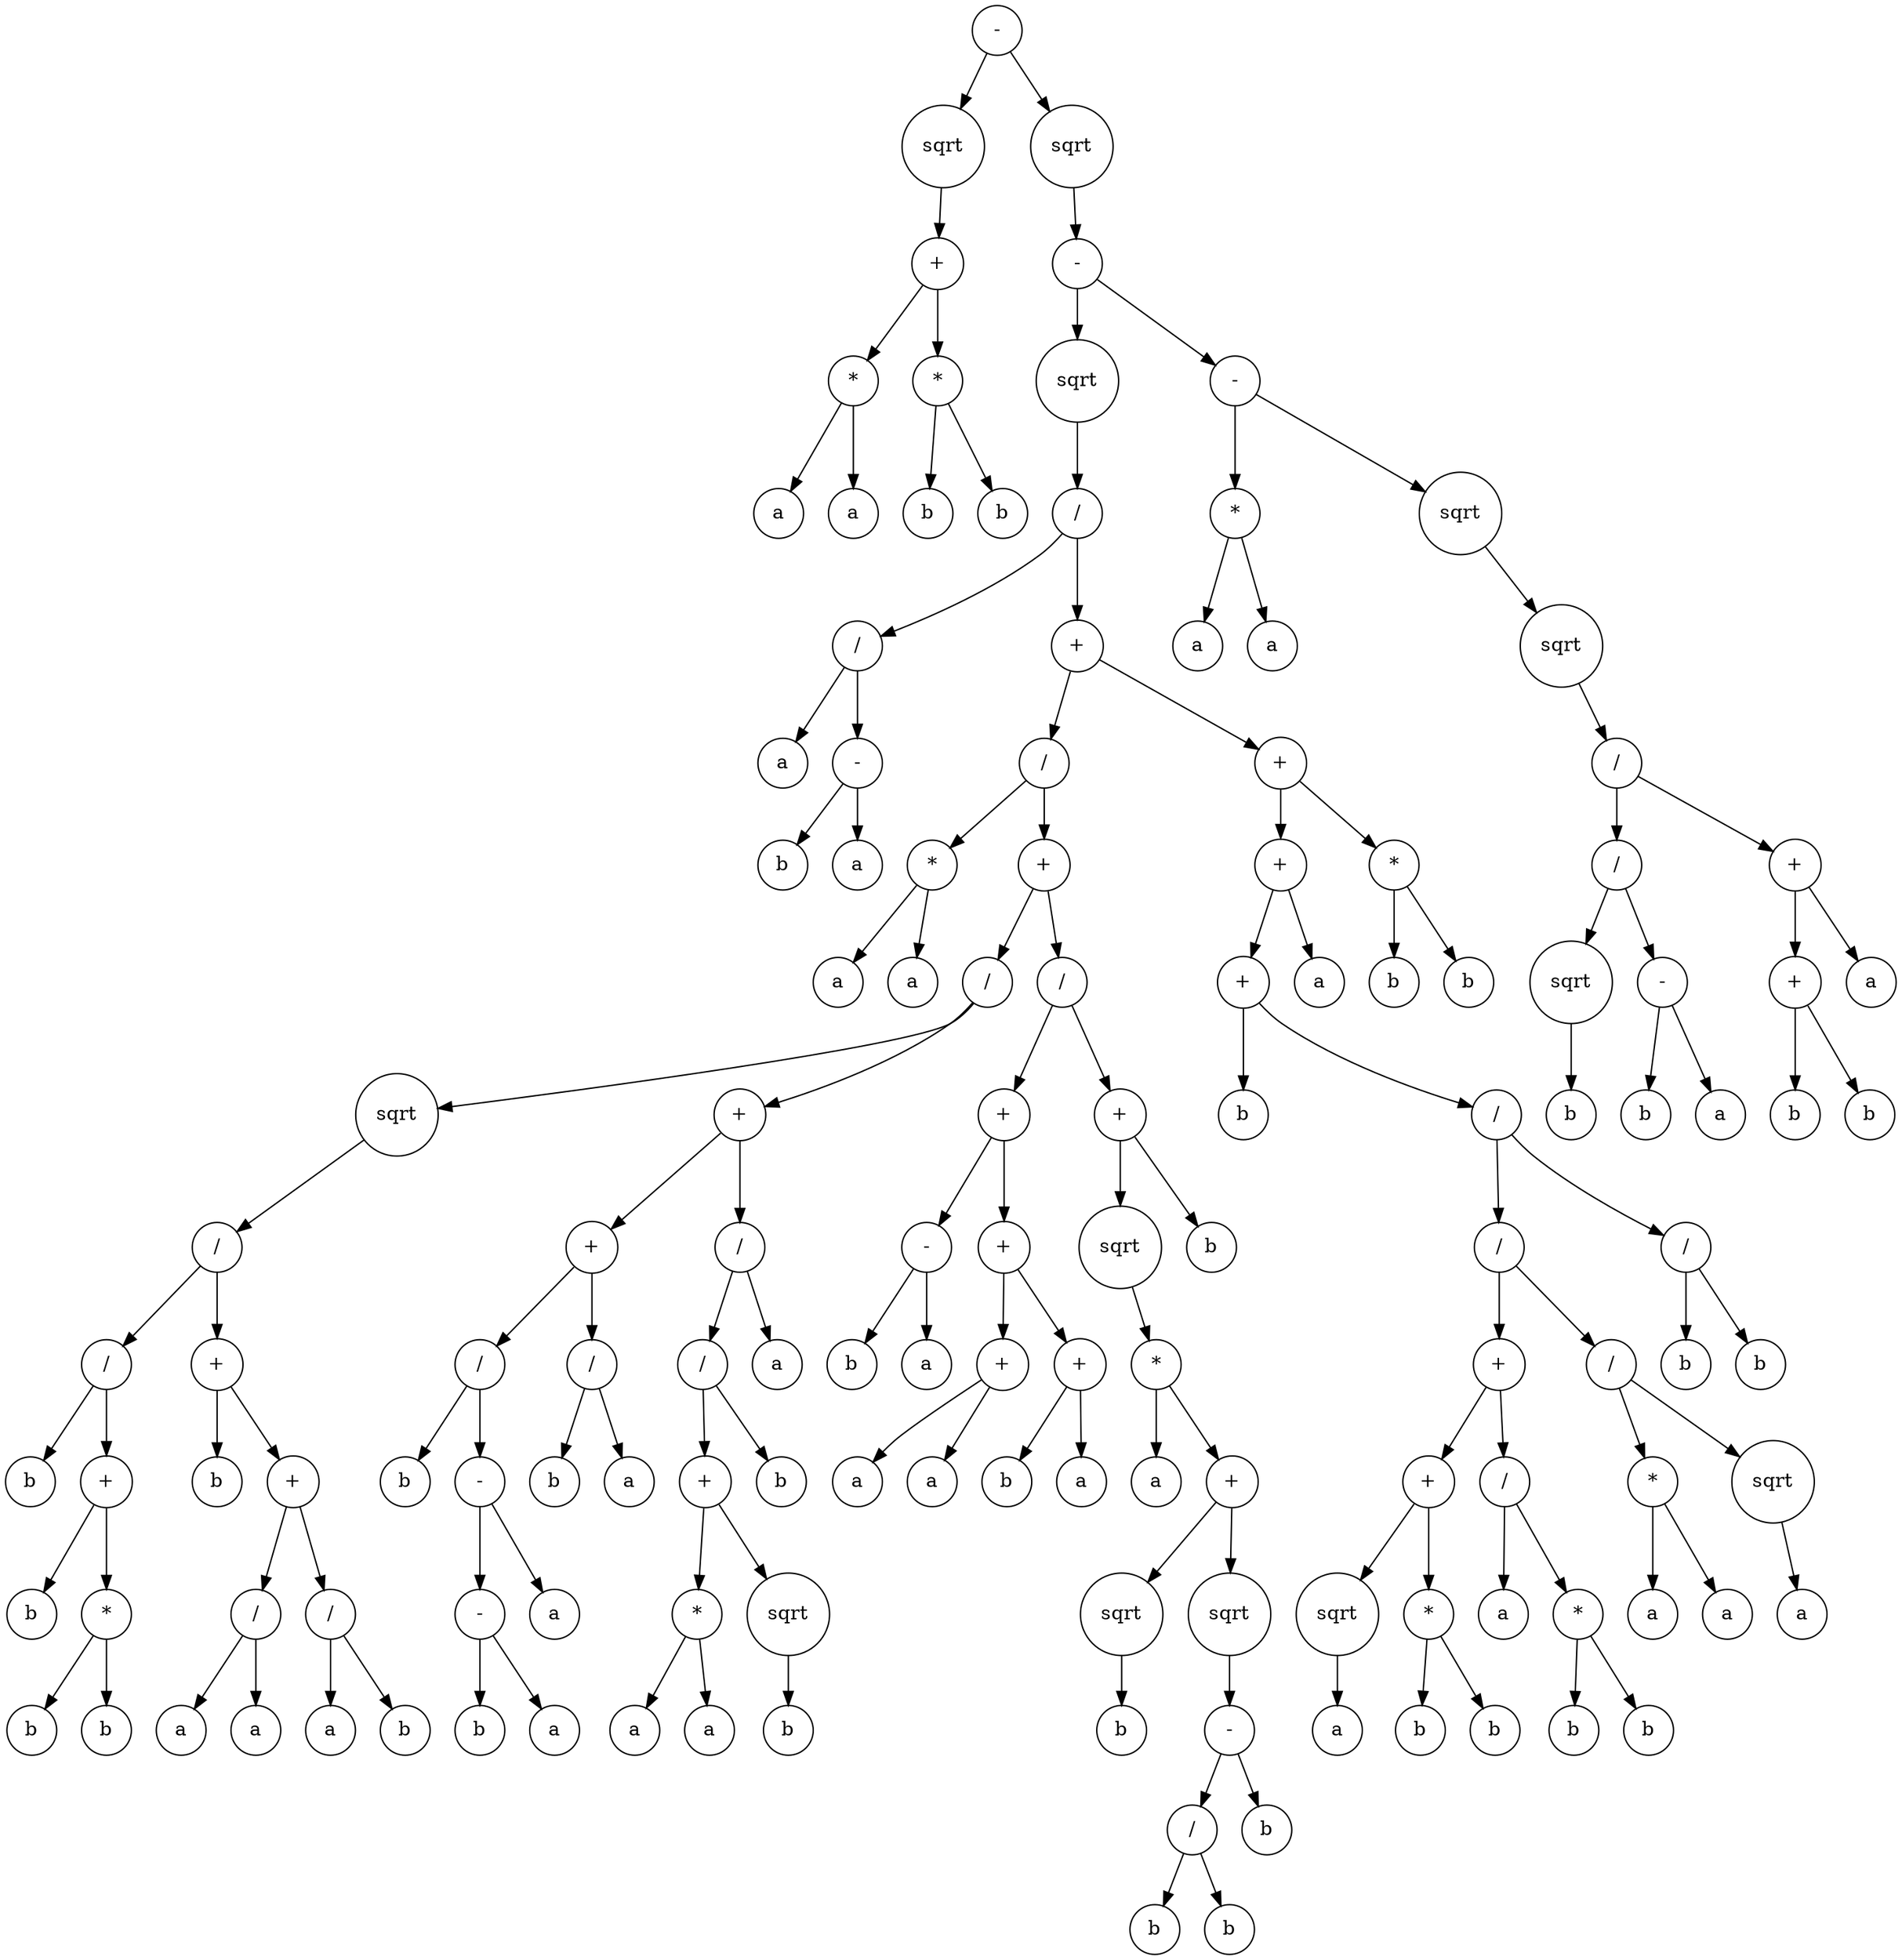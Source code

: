 digraph g {
graph [ordering=out];
node [shape=circle];
n[label = "-"];
n0[label = "sqrt"];
n00[label = "+"];
n000[label = "*"];
n0000[label = "a"];
n000 -> n0000;
n0001[label = "a"];
n000 -> n0001;
n00 -> n000;
n001[label = "*"];
n0010[label = "b"];
n001 -> n0010;
n0011[label = "b"];
n001 -> n0011;
n00 -> n001;
n0 -> n00;
n -> n0;
n1[label = "sqrt"];
n10[label = "-"];
n100[label = "sqrt"];
n1000[label = "/"];
n10000[label = "/"];
n100000[label = "a"];
n10000 -> n100000;
n100001[label = "-"];
n1000010[label = "b"];
n100001 -> n1000010;
n1000011[label = "a"];
n100001 -> n1000011;
n10000 -> n100001;
n1000 -> n10000;
n10001[label = "+"];
n100010[label = "/"];
n1000100[label = "*"];
n10001000[label = "a"];
n1000100 -> n10001000;
n10001001[label = "a"];
n1000100 -> n10001001;
n100010 -> n1000100;
n1000101[label = "+"];
n10001010[label = "/"];
n100010100[label = "sqrt"];
n1000101000[label = "/"];
n10001010000[label = "/"];
n100010100000[label = "b"];
n10001010000 -> n100010100000;
n100010100001[label = "+"];
n1000101000010[label = "b"];
n100010100001 -> n1000101000010;
n1000101000011[label = "*"];
n10001010000110[label = "b"];
n1000101000011 -> n10001010000110;
n10001010000111[label = "b"];
n1000101000011 -> n10001010000111;
n100010100001 -> n1000101000011;
n10001010000 -> n100010100001;
n1000101000 -> n10001010000;
n10001010001[label = "+"];
n100010100010[label = "b"];
n10001010001 -> n100010100010;
n100010100011[label = "+"];
n1000101000110[label = "/"];
n10001010001100[label = "a"];
n1000101000110 -> n10001010001100;
n10001010001101[label = "a"];
n1000101000110 -> n10001010001101;
n100010100011 -> n1000101000110;
n1000101000111[label = "/"];
n10001010001110[label = "a"];
n1000101000111 -> n10001010001110;
n10001010001111[label = "b"];
n1000101000111 -> n10001010001111;
n100010100011 -> n1000101000111;
n10001010001 -> n100010100011;
n1000101000 -> n10001010001;
n100010100 -> n1000101000;
n10001010 -> n100010100;
n100010101[label = "+"];
n1000101010[label = "+"];
n10001010100[label = "/"];
n100010101000[label = "b"];
n10001010100 -> n100010101000;
n100010101001[label = "-"];
n1000101010010[label = "-"];
n10001010100100[label = "b"];
n1000101010010 -> n10001010100100;
n10001010100101[label = "a"];
n1000101010010 -> n10001010100101;
n100010101001 -> n1000101010010;
n1000101010011[label = "a"];
n100010101001 -> n1000101010011;
n10001010100 -> n100010101001;
n1000101010 -> n10001010100;
n10001010101[label = "/"];
n100010101010[label = "b"];
n10001010101 -> n100010101010;
n100010101011[label = "a"];
n10001010101 -> n100010101011;
n1000101010 -> n10001010101;
n100010101 -> n1000101010;
n1000101011[label = "/"];
n10001010110[label = "/"];
n100010101100[label = "+"];
n1000101011000[label = "*"];
n10001010110000[label = "a"];
n1000101011000 -> n10001010110000;
n10001010110001[label = "a"];
n1000101011000 -> n10001010110001;
n100010101100 -> n1000101011000;
n1000101011001[label = "sqrt"];
n10001010110010[label = "b"];
n1000101011001 -> n10001010110010;
n100010101100 -> n1000101011001;
n10001010110 -> n100010101100;
n100010101101[label = "b"];
n10001010110 -> n100010101101;
n1000101011 -> n10001010110;
n10001010111[label = "a"];
n1000101011 -> n10001010111;
n100010101 -> n1000101011;
n10001010 -> n100010101;
n1000101 -> n10001010;
n10001011[label = "/"];
n100010110[label = "+"];
n1000101100[label = "-"];
n10001011000[label = "b"];
n1000101100 -> n10001011000;
n10001011001[label = "a"];
n1000101100 -> n10001011001;
n100010110 -> n1000101100;
n1000101101[label = "+"];
n10001011010[label = "+"];
n100010110100[label = "a"];
n10001011010 -> n100010110100;
n100010110101[label = "a"];
n10001011010 -> n100010110101;
n1000101101 -> n10001011010;
n10001011011[label = "+"];
n100010110110[label = "b"];
n10001011011 -> n100010110110;
n100010110111[label = "a"];
n10001011011 -> n100010110111;
n1000101101 -> n10001011011;
n100010110 -> n1000101101;
n10001011 -> n100010110;
n100010111[label = "+"];
n1000101110[label = "sqrt"];
n10001011100[label = "*"];
n100010111000[label = "a"];
n10001011100 -> n100010111000;
n100010111001[label = "+"];
n1000101110010[label = "sqrt"];
n10001011100100[label = "b"];
n1000101110010 -> n10001011100100;
n100010111001 -> n1000101110010;
n1000101110011[label = "sqrt"];
n10001011100110[label = "-"];
n100010111001100[label = "/"];
n1000101110011000[label = "b"];
n100010111001100 -> n1000101110011000;
n1000101110011001[label = "b"];
n100010111001100 -> n1000101110011001;
n10001011100110 -> n100010111001100;
n100010111001101[label = "b"];
n10001011100110 -> n100010111001101;
n1000101110011 -> n10001011100110;
n100010111001 -> n1000101110011;
n10001011100 -> n100010111001;
n1000101110 -> n10001011100;
n100010111 -> n1000101110;
n1000101111[label = "b"];
n100010111 -> n1000101111;
n10001011 -> n100010111;
n1000101 -> n10001011;
n100010 -> n1000101;
n10001 -> n100010;
n100011[label = "+"];
n1000110[label = "+"];
n10001100[label = "+"];
n100011000[label = "b"];
n10001100 -> n100011000;
n100011001[label = "/"];
n1000110010[label = "/"];
n10001100100[label = "+"];
n100011001000[label = "+"];
n1000110010000[label = "sqrt"];
n10001100100000[label = "a"];
n1000110010000 -> n10001100100000;
n100011001000 -> n1000110010000;
n1000110010001[label = "*"];
n10001100100010[label = "b"];
n1000110010001 -> n10001100100010;
n10001100100011[label = "b"];
n1000110010001 -> n10001100100011;
n100011001000 -> n1000110010001;
n10001100100 -> n100011001000;
n100011001001[label = "/"];
n1000110010010[label = "a"];
n100011001001 -> n1000110010010;
n1000110010011[label = "*"];
n10001100100110[label = "b"];
n1000110010011 -> n10001100100110;
n10001100100111[label = "b"];
n1000110010011 -> n10001100100111;
n100011001001 -> n1000110010011;
n10001100100 -> n100011001001;
n1000110010 -> n10001100100;
n10001100101[label = "/"];
n100011001010[label = "*"];
n1000110010100[label = "a"];
n100011001010 -> n1000110010100;
n1000110010101[label = "a"];
n100011001010 -> n1000110010101;
n10001100101 -> n100011001010;
n100011001011[label = "sqrt"];
n1000110010110[label = "a"];
n100011001011 -> n1000110010110;
n10001100101 -> n100011001011;
n1000110010 -> n10001100101;
n100011001 -> n1000110010;
n1000110011[label = "/"];
n10001100110[label = "b"];
n1000110011 -> n10001100110;
n10001100111[label = "b"];
n1000110011 -> n10001100111;
n100011001 -> n1000110011;
n10001100 -> n100011001;
n1000110 -> n10001100;
n10001101[label = "a"];
n1000110 -> n10001101;
n100011 -> n1000110;
n1000111[label = "*"];
n10001110[label = "b"];
n1000111 -> n10001110;
n10001111[label = "b"];
n1000111 -> n10001111;
n100011 -> n1000111;
n10001 -> n100011;
n1000 -> n10001;
n100 -> n1000;
n10 -> n100;
n101[label = "-"];
n1010[label = "*"];
n10100[label = "a"];
n1010 -> n10100;
n10101[label = "a"];
n1010 -> n10101;
n101 -> n1010;
n1011[label = "sqrt"];
n10110[label = "sqrt"];
n101100[label = "/"];
n1011000[label = "/"];
n10110000[label = "sqrt"];
n101100000[label = "b"];
n10110000 -> n101100000;
n1011000 -> n10110000;
n10110001[label = "-"];
n101100010[label = "b"];
n10110001 -> n101100010;
n101100011[label = "a"];
n10110001 -> n101100011;
n1011000 -> n10110001;
n101100 -> n1011000;
n1011001[label = "+"];
n10110010[label = "+"];
n101100100[label = "b"];
n10110010 -> n101100100;
n101100101[label = "b"];
n10110010 -> n101100101;
n1011001 -> n10110010;
n10110011[label = "a"];
n1011001 -> n10110011;
n101100 -> n1011001;
n10110 -> n101100;
n1011 -> n10110;
n101 -> n1011;
n10 -> n101;
n1 -> n10;
n -> n1;
}
